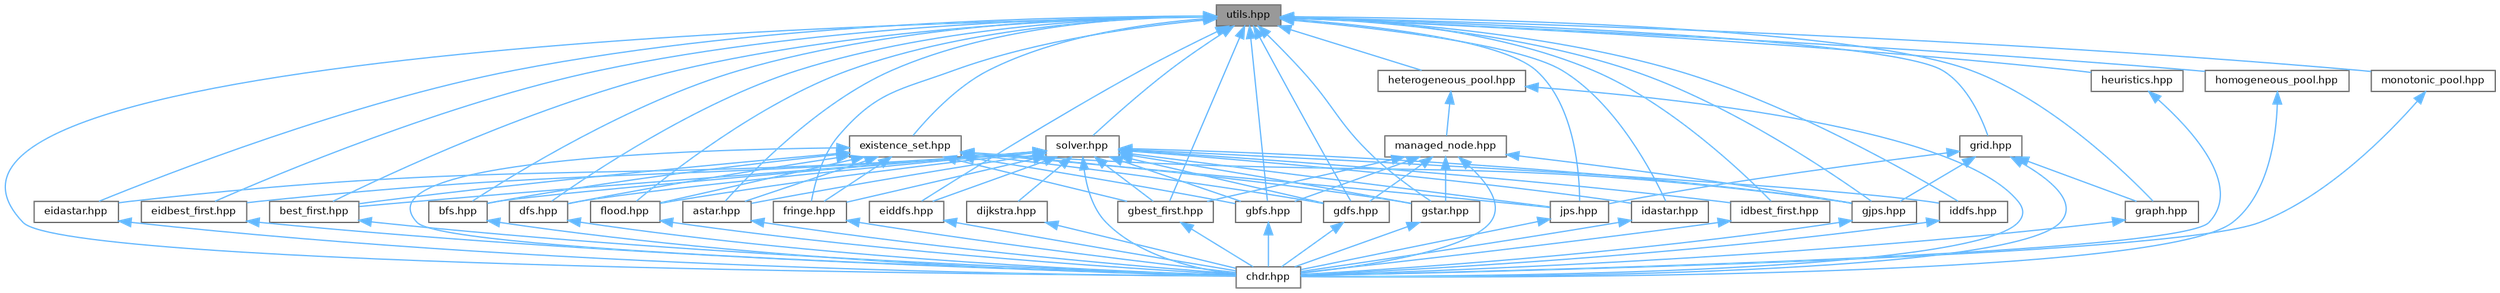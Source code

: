 digraph "utils.hpp"
{
 // LATEX_PDF_SIZE
  bgcolor="transparent";
  edge [fontname=Helvetica,fontsize=8,labelfontname=Helvetica,labelfontsize=8];
  node [fontname=Helvetica,fontsize=8,shape=box,height=0.2,width=0.4];
  Node1 [id="Node000001",label="utils.hpp",height=0.2,width=0.4,color="gray40", fillcolor="grey60", style="filled", fontcolor="black",tooltip=" "];
  Node1 -> Node2 [id="edge1_Node000001_Node000002",dir="back",color="steelblue1",style="solid",tooltip=" "];
  Node2 [id="Node000002",label="astar.hpp",height=0.2,width=0.4,color="grey40", fillcolor="white", style="filled",URL="$dc/da9/astar_8hpp.html",tooltip=" "];
  Node2 -> Node3 [id="edge2_Node000002_Node000003",dir="back",color="steelblue1",style="solid",tooltip=" "];
  Node3 [id="Node000003",label="chdr.hpp",height=0.2,width=0.4,color="grey40", fillcolor="white", style="filled",URL="$d9/d96/chdr_8hpp.html",tooltip=" "];
  Node1 -> Node4 [id="edge3_Node000001_Node000004",dir="back",color="steelblue1",style="solid",tooltip=" "];
  Node4 [id="Node000004",label="best_first.hpp",height=0.2,width=0.4,color="grey40", fillcolor="white", style="filled",URL="$d3/d77/best__first_8hpp.html",tooltip=" "];
  Node4 -> Node3 [id="edge4_Node000004_Node000003",dir="back",color="steelblue1",style="solid",tooltip=" "];
  Node1 -> Node5 [id="edge5_Node000001_Node000005",dir="back",color="steelblue1",style="solid",tooltip=" "];
  Node5 [id="Node000005",label="bfs.hpp",height=0.2,width=0.4,color="grey40", fillcolor="white", style="filled",URL="$da/d36/bfs_8hpp.html",tooltip=" "];
  Node5 -> Node3 [id="edge6_Node000005_Node000003",dir="back",color="steelblue1",style="solid",tooltip=" "];
  Node1 -> Node3 [id="edge7_Node000001_Node000003",dir="back",color="steelblue1",style="solid",tooltip=" "];
  Node1 -> Node6 [id="edge8_Node000001_Node000006",dir="back",color="steelblue1",style="solid",tooltip=" "];
  Node6 [id="Node000006",label="dfs.hpp",height=0.2,width=0.4,color="grey40", fillcolor="white", style="filled",URL="$d3/dec/dfs_8hpp.html",tooltip=" "];
  Node6 -> Node3 [id="edge9_Node000006_Node000003",dir="back",color="steelblue1",style="solid",tooltip=" "];
  Node1 -> Node7 [id="edge10_Node000001_Node000007",dir="back",color="steelblue1",style="solid",tooltip=" "];
  Node7 [id="Node000007",label="eidastar.hpp",height=0.2,width=0.4,color="grey40", fillcolor="white", style="filled",URL="$d6/ded/eidastar_8hpp.html",tooltip=" "];
  Node7 -> Node3 [id="edge11_Node000007_Node000003",dir="back",color="steelblue1",style="solid",tooltip=" "];
  Node1 -> Node8 [id="edge12_Node000001_Node000008",dir="back",color="steelblue1",style="solid",tooltip=" "];
  Node8 [id="Node000008",label="eidbest_first.hpp",height=0.2,width=0.4,color="grey40", fillcolor="white", style="filled",URL="$d8/d85/eidbest__first_8hpp.html",tooltip=" "];
  Node8 -> Node3 [id="edge13_Node000008_Node000003",dir="back",color="steelblue1",style="solid",tooltip=" "];
  Node1 -> Node9 [id="edge14_Node000001_Node000009",dir="back",color="steelblue1",style="solid",tooltip=" "];
  Node9 [id="Node000009",label="eiddfs.hpp",height=0.2,width=0.4,color="grey40", fillcolor="white", style="filled",URL="$dd/d95/eiddfs_8hpp.html",tooltip=" "];
  Node9 -> Node3 [id="edge15_Node000009_Node000003",dir="back",color="steelblue1",style="solid",tooltip=" "];
  Node1 -> Node10 [id="edge16_Node000001_Node000010",dir="back",color="steelblue1",style="solid",tooltip=" "];
  Node10 [id="Node000010",label="existence_set.hpp",height=0.2,width=0.4,color="grey40", fillcolor="white", style="filled",URL="$d8/d62/existence__set_8hpp.html",tooltip=" "];
  Node10 -> Node2 [id="edge17_Node000010_Node000002",dir="back",color="steelblue1",style="solid",tooltip=" "];
  Node10 -> Node4 [id="edge18_Node000010_Node000004",dir="back",color="steelblue1",style="solid",tooltip=" "];
  Node10 -> Node5 [id="edge19_Node000010_Node000005",dir="back",color="steelblue1",style="solid",tooltip=" "];
  Node10 -> Node3 [id="edge20_Node000010_Node000003",dir="back",color="steelblue1",style="solid",tooltip=" "];
  Node10 -> Node6 [id="edge21_Node000010_Node000006",dir="back",color="steelblue1",style="solid",tooltip=" "];
  Node10 -> Node11 [id="edge22_Node000010_Node000011",dir="back",color="steelblue1",style="solid",tooltip=" "];
  Node11 [id="Node000011",label="flood.hpp",height=0.2,width=0.4,color="grey40", fillcolor="white", style="filled",URL="$d8/d12/flood_8hpp.html",tooltip=" "];
  Node11 -> Node3 [id="edge23_Node000011_Node000003",dir="back",color="steelblue1",style="solid",tooltip=" "];
  Node10 -> Node12 [id="edge24_Node000010_Node000012",dir="back",color="steelblue1",style="solid",tooltip=" "];
  Node12 [id="Node000012",label="fringe.hpp",height=0.2,width=0.4,color="grey40", fillcolor="white", style="filled",URL="$d8/dd5/fringe_8hpp.html",tooltip=" "];
  Node12 -> Node3 [id="edge25_Node000012_Node000003",dir="back",color="steelblue1",style="solid",tooltip=" "];
  Node10 -> Node13 [id="edge26_Node000010_Node000013",dir="back",color="steelblue1",style="solid",tooltip=" "];
  Node13 [id="Node000013",label="gbest_first.hpp",height=0.2,width=0.4,color="grey40", fillcolor="white", style="filled",URL="$d3/d3e/gbest__first_8hpp.html",tooltip=" "];
  Node13 -> Node3 [id="edge27_Node000013_Node000003",dir="back",color="steelblue1",style="solid",tooltip=" "];
  Node10 -> Node14 [id="edge28_Node000010_Node000014",dir="back",color="steelblue1",style="solid",tooltip=" "];
  Node14 [id="Node000014",label="gbfs.hpp",height=0.2,width=0.4,color="grey40", fillcolor="white", style="filled",URL="$de/d94/gbfs_8hpp.html",tooltip=" "];
  Node14 -> Node3 [id="edge29_Node000014_Node000003",dir="back",color="steelblue1",style="solid",tooltip=" "];
  Node10 -> Node15 [id="edge30_Node000010_Node000015",dir="back",color="steelblue1",style="solid",tooltip=" "];
  Node15 [id="Node000015",label="gdfs.hpp",height=0.2,width=0.4,color="grey40", fillcolor="white", style="filled",URL="$d4/df2/gdfs_8hpp.html",tooltip=" "];
  Node15 -> Node3 [id="edge31_Node000015_Node000003",dir="back",color="steelblue1",style="solid",tooltip=" "];
  Node10 -> Node16 [id="edge32_Node000010_Node000016",dir="back",color="steelblue1",style="solid",tooltip=" "];
  Node16 [id="Node000016",label="gjps.hpp",height=0.2,width=0.4,color="grey40", fillcolor="white", style="filled",URL="$d3/d3e/gjps_8hpp.html",tooltip=" "];
  Node16 -> Node3 [id="edge33_Node000016_Node000003",dir="back",color="steelblue1",style="solid",tooltip=" "];
  Node10 -> Node17 [id="edge34_Node000010_Node000017",dir="back",color="steelblue1",style="solid",tooltip=" "];
  Node17 [id="Node000017",label="gstar.hpp",height=0.2,width=0.4,color="grey40", fillcolor="white", style="filled",URL="$d1/def/gstar_8hpp.html",tooltip=" "];
  Node17 -> Node3 [id="edge35_Node000017_Node000003",dir="back",color="steelblue1",style="solid",tooltip=" "];
  Node10 -> Node18 [id="edge36_Node000010_Node000018",dir="back",color="steelblue1",style="solid",tooltip=" "];
  Node18 [id="Node000018",label="jps.hpp",height=0.2,width=0.4,color="grey40", fillcolor="white", style="filled",URL="$d9/de6/jps_8hpp.html",tooltip=" "];
  Node18 -> Node3 [id="edge37_Node000018_Node000003",dir="back",color="steelblue1",style="solid",tooltip=" "];
  Node1 -> Node11 [id="edge38_Node000001_Node000011",dir="back",color="steelblue1",style="solid",tooltip=" "];
  Node1 -> Node12 [id="edge39_Node000001_Node000012",dir="back",color="steelblue1",style="solid",tooltip=" "];
  Node1 -> Node13 [id="edge40_Node000001_Node000013",dir="back",color="steelblue1",style="solid",tooltip=" "];
  Node1 -> Node14 [id="edge41_Node000001_Node000014",dir="back",color="steelblue1",style="solid",tooltip=" "];
  Node1 -> Node15 [id="edge42_Node000001_Node000015",dir="back",color="steelblue1",style="solid",tooltip=" "];
  Node1 -> Node16 [id="edge43_Node000001_Node000016",dir="back",color="steelblue1",style="solid",tooltip=" "];
  Node1 -> Node19 [id="edge44_Node000001_Node000019",dir="back",color="steelblue1",style="solid",tooltip=" "];
  Node19 [id="Node000019",label="graph.hpp",height=0.2,width=0.4,color="grey40", fillcolor="white", style="filled",URL="$d9/de9/graph_8hpp.html",tooltip=" "];
  Node19 -> Node3 [id="edge45_Node000019_Node000003",dir="back",color="steelblue1",style="solid",tooltip=" "];
  Node1 -> Node20 [id="edge46_Node000001_Node000020",dir="back",color="steelblue1",style="solid",tooltip=" "];
  Node20 [id="Node000020",label="grid.hpp",height=0.2,width=0.4,color="grey40", fillcolor="white", style="filled",URL="$dc/d8a/grid_8hpp.html",tooltip=" "];
  Node20 -> Node3 [id="edge47_Node000020_Node000003",dir="back",color="steelblue1",style="solid",tooltip=" "];
  Node20 -> Node16 [id="edge48_Node000020_Node000016",dir="back",color="steelblue1",style="solid",tooltip=" "];
  Node20 -> Node19 [id="edge49_Node000020_Node000019",dir="back",color="steelblue1",style="solid",tooltip=" "];
  Node20 -> Node18 [id="edge50_Node000020_Node000018",dir="back",color="steelblue1",style="solid",tooltip=" "];
  Node1 -> Node17 [id="edge51_Node000001_Node000017",dir="back",color="steelblue1",style="solid",tooltip=" "];
  Node1 -> Node21 [id="edge52_Node000001_Node000021",dir="back",color="steelblue1",style="solid",tooltip=" "];
  Node21 [id="Node000021",label="heterogeneous_pool.hpp",height=0.2,width=0.4,color="grey40", fillcolor="white", style="filled",URL="$d9/df8/heterogeneous__pool_8hpp.html",tooltip=" "];
  Node21 -> Node3 [id="edge53_Node000021_Node000003",dir="back",color="steelblue1",style="solid",tooltip=" "];
  Node21 -> Node22 [id="edge54_Node000021_Node000022",dir="back",color="steelblue1",style="solid",tooltip=" "];
  Node22 [id="Node000022",label="managed_node.hpp",height=0.2,width=0.4,color="grey40", fillcolor="white", style="filled",URL="$da/deb/managed__node_8hpp.html",tooltip=" "];
  Node22 -> Node3 [id="edge55_Node000022_Node000003",dir="back",color="steelblue1",style="solid",tooltip=" "];
  Node22 -> Node13 [id="edge56_Node000022_Node000013",dir="back",color="steelblue1",style="solid",tooltip=" "];
  Node22 -> Node14 [id="edge57_Node000022_Node000014",dir="back",color="steelblue1",style="solid",tooltip=" "];
  Node22 -> Node15 [id="edge58_Node000022_Node000015",dir="back",color="steelblue1",style="solid",tooltip=" "];
  Node22 -> Node16 [id="edge59_Node000022_Node000016",dir="back",color="steelblue1",style="solid",tooltip=" "];
  Node22 -> Node17 [id="edge60_Node000022_Node000017",dir="back",color="steelblue1",style="solid",tooltip=" "];
  Node1 -> Node23 [id="edge61_Node000001_Node000023",dir="back",color="steelblue1",style="solid",tooltip=" "];
  Node23 [id="Node000023",label="heuristics.hpp",height=0.2,width=0.4,color="grey40", fillcolor="white", style="filled",URL="$df/d24/heuristics_8hpp.html",tooltip=" "];
  Node23 -> Node3 [id="edge62_Node000023_Node000003",dir="back",color="steelblue1",style="solid",tooltip=" "];
  Node1 -> Node24 [id="edge63_Node000001_Node000024",dir="back",color="steelblue1",style="solid",tooltip=" "];
  Node24 [id="Node000024",label="homogeneous_pool.hpp",height=0.2,width=0.4,color="grey40", fillcolor="white", style="filled",URL="$d5/d3c/homogeneous__pool_8hpp.html",tooltip=" "];
  Node24 -> Node3 [id="edge64_Node000024_Node000003",dir="back",color="steelblue1",style="solid",tooltip=" "];
  Node1 -> Node25 [id="edge65_Node000001_Node000025",dir="back",color="steelblue1",style="solid",tooltip=" "];
  Node25 [id="Node000025",label="idastar.hpp",height=0.2,width=0.4,color="grey40", fillcolor="white", style="filled",URL="$db/df9/idastar_8hpp.html",tooltip=" "];
  Node25 -> Node3 [id="edge66_Node000025_Node000003",dir="back",color="steelblue1",style="solid",tooltip=" "];
  Node1 -> Node26 [id="edge67_Node000001_Node000026",dir="back",color="steelblue1",style="solid",tooltip=" "];
  Node26 [id="Node000026",label="idbest_first.hpp",height=0.2,width=0.4,color="grey40", fillcolor="white", style="filled",URL="$d1/d3a/idbest__first_8hpp.html",tooltip=" "];
  Node26 -> Node3 [id="edge68_Node000026_Node000003",dir="back",color="steelblue1",style="solid",tooltip=" "];
  Node1 -> Node27 [id="edge69_Node000001_Node000027",dir="back",color="steelblue1",style="solid",tooltip=" "];
  Node27 [id="Node000027",label="iddfs.hpp",height=0.2,width=0.4,color="grey40", fillcolor="white", style="filled",URL="$df/d71/iddfs_8hpp.html",tooltip=" "];
  Node27 -> Node3 [id="edge70_Node000027_Node000003",dir="back",color="steelblue1",style="solid",tooltip=" "];
  Node1 -> Node18 [id="edge71_Node000001_Node000018",dir="back",color="steelblue1",style="solid",tooltip=" "];
  Node1 -> Node28 [id="edge72_Node000001_Node000028",dir="back",color="steelblue1",style="solid",tooltip=" "];
  Node28 [id="Node000028",label="monotonic_pool.hpp",height=0.2,width=0.4,color="grey40", fillcolor="white", style="filled",URL="$d4/d99/monotonic__pool_8hpp.html",tooltip=" "];
  Node28 -> Node3 [id="edge73_Node000028_Node000003",dir="back",color="steelblue1",style="solid",tooltip=" "];
  Node1 -> Node29 [id="edge74_Node000001_Node000029",dir="back",color="steelblue1",style="solid",tooltip=" "];
  Node29 [id="Node000029",label="solver.hpp",height=0.2,width=0.4,color="grey40", fillcolor="white", style="filled",URL="$d2/d1c/solver_8hpp.html",tooltip=" "];
  Node29 -> Node2 [id="edge75_Node000029_Node000002",dir="back",color="steelblue1",style="solid",tooltip=" "];
  Node29 -> Node4 [id="edge76_Node000029_Node000004",dir="back",color="steelblue1",style="solid",tooltip=" "];
  Node29 -> Node5 [id="edge77_Node000029_Node000005",dir="back",color="steelblue1",style="solid",tooltip=" "];
  Node29 -> Node3 [id="edge78_Node000029_Node000003",dir="back",color="steelblue1",style="solid",tooltip=" "];
  Node29 -> Node6 [id="edge79_Node000029_Node000006",dir="back",color="steelblue1",style="solid",tooltip=" "];
  Node29 -> Node30 [id="edge80_Node000029_Node000030",dir="back",color="steelblue1",style="solid",tooltip=" "];
  Node30 [id="Node000030",label="dijkstra.hpp",height=0.2,width=0.4,color="grey40", fillcolor="white", style="filled",URL="$d3/d11/dijkstra_8hpp.html",tooltip=" "];
  Node30 -> Node3 [id="edge81_Node000030_Node000003",dir="back",color="steelblue1",style="solid",tooltip=" "];
  Node29 -> Node7 [id="edge82_Node000029_Node000007",dir="back",color="steelblue1",style="solid",tooltip=" "];
  Node29 -> Node8 [id="edge83_Node000029_Node000008",dir="back",color="steelblue1",style="solid",tooltip=" "];
  Node29 -> Node9 [id="edge84_Node000029_Node000009",dir="back",color="steelblue1",style="solid",tooltip=" "];
  Node29 -> Node11 [id="edge85_Node000029_Node000011",dir="back",color="steelblue1",style="solid",tooltip=" "];
  Node29 -> Node12 [id="edge86_Node000029_Node000012",dir="back",color="steelblue1",style="solid",tooltip=" "];
  Node29 -> Node13 [id="edge87_Node000029_Node000013",dir="back",color="steelblue1",style="solid",tooltip=" "];
  Node29 -> Node14 [id="edge88_Node000029_Node000014",dir="back",color="steelblue1",style="solid",tooltip=" "];
  Node29 -> Node15 [id="edge89_Node000029_Node000015",dir="back",color="steelblue1",style="solid",tooltip=" "];
  Node29 -> Node16 [id="edge90_Node000029_Node000016",dir="back",color="steelblue1",style="solid",tooltip=" "];
  Node29 -> Node17 [id="edge91_Node000029_Node000017",dir="back",color="steelblue1",style="solid",tooltip=" "];
  Node29 -> Node25 [id="edge92_Node000029_Node000025",dir="back",color="steelblue1",style="solid",tooltip=" "];
  Node29 -> Node26 [id="edge93_Node000029_Node000026",dir="back",color="steelblue1",style="solid",tooltip=" "];
  Node29 -> Node27 [id="edge94_Node000029_Node000027",dir="back",color="steelblue1",style="solid",tooltip=" "];
  Node29 -> Node18 [id="edge95_Node000029_Node000018",dir="back",color="steelblue1",style="solid",tooltip=" "];
}
